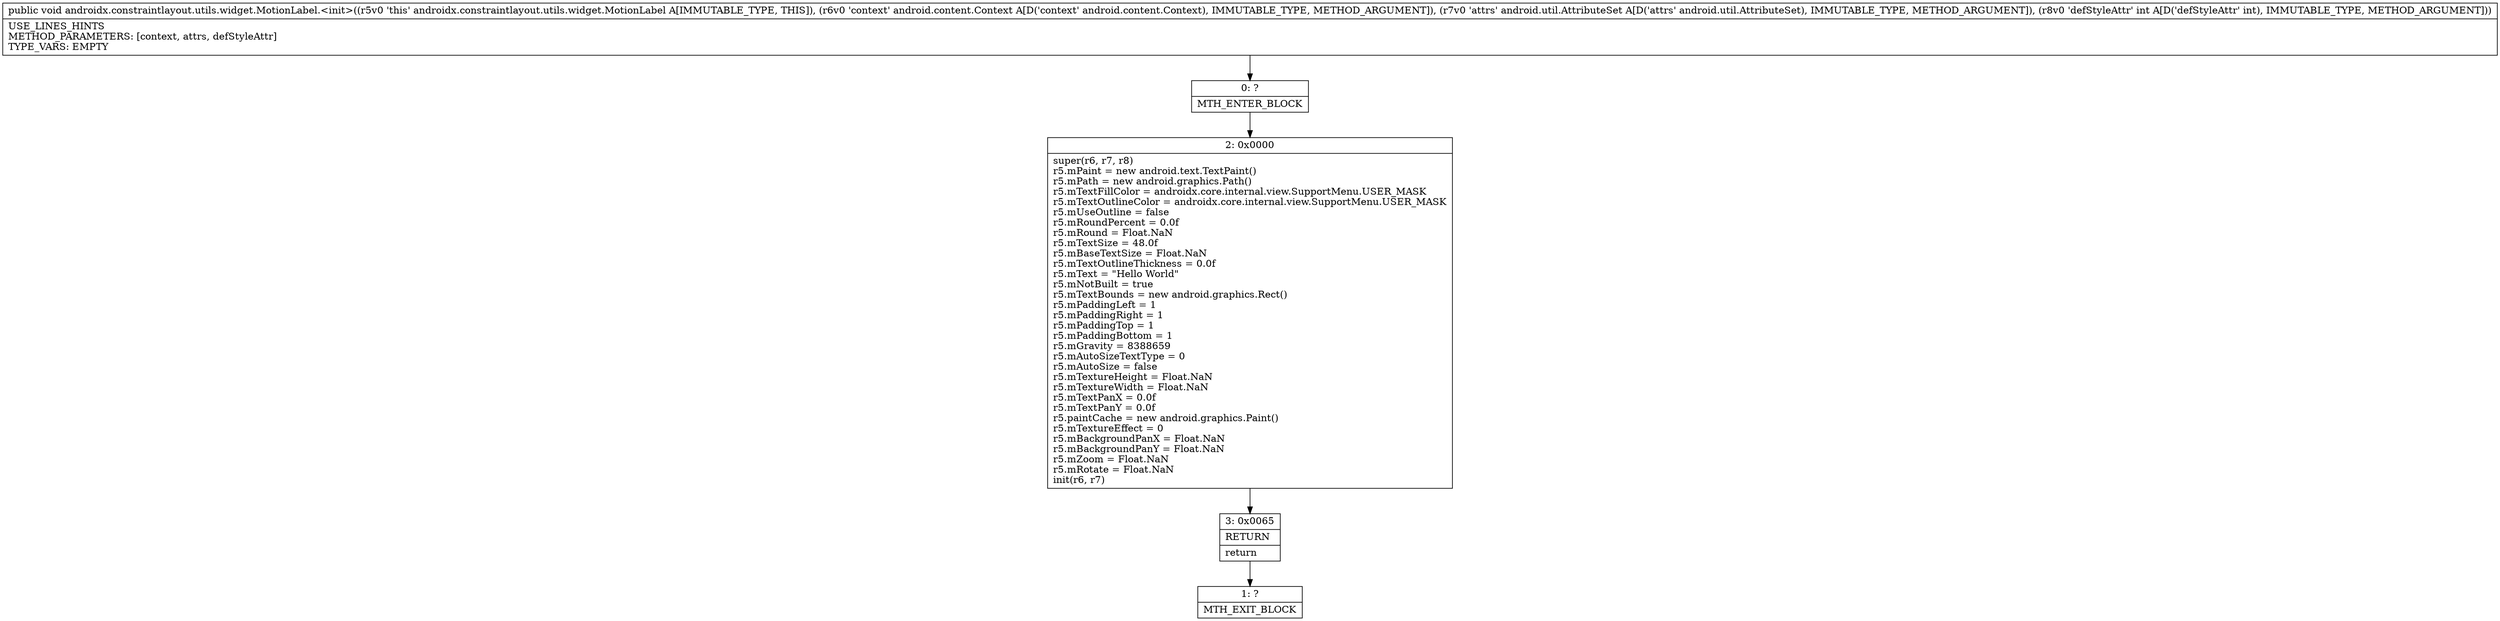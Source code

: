 digraph "CFG forandroidx.constraintlayout.utils.widget.MotionLabel.\<init\>(Landroid\/content\/Context;Landroid\/util\/AttributeSet;I)V" {
Node_0 [shape=record,label="{0\:\ ?|MTH_ENTER_BLOCK\l}"];
Node_2 [shape=record,label="{2\:\ 0x0000|super(r6, r7, r8)\lr5.mPaint = new android.text.TextPaint()\lr5.mPath = new android.graphics.Path()\lr5.mTextFillColor = androidx.core.internal.view.SupportMenu.USER_MASK\lr5.mTextOutlineColor = androidx.core.internal.view.SupportMenu.USER_MASK\lr5.mUseOutline = false\lr5.mRoundPercent = 0.0f\lr5.mRound = Float.NaN\lr5.mTextSize = 48.0f\lr5.mBaseTextSize = Float.NaN\lr5.mTextOutlineThickness = 0.0f\lr5.mText = \"Hello World\"\lr5.mNotBuilt = true\lr5.mTextBounds = new android.graphics.Rect()\lr5.mPaddingLeft = 1\lr5.mPaddingRight = 1\lr5.mPaddingTop = 1\lr5.mPaddingBottom = 1\lr5.mGravity = 8388659\lr5.mAutoSizeTextType = 0\lr5.mAutoSize = false\lr5.mTextureHeight = Float.NaN\lr5.mTextureWidth = Float.NaN\lr5.mTextPanX = 0.0f\lr5.mTextPanY = 0.0f\lr5.paintCache = new android.graphics.Paint()\lr5.mTextureEffect = 0\lr5.mBackgroundPanX = Float.NaN\lr5.mBackgroundPanY = Float.NaN\lr5.mZoom = Float.NaN\lr5.mRotate = Float.NaN\linit(r6, r7)\l}"];
Node_3 [shape=record,label="{3\:\ 0x0065|RETURN\l|return\l}"];
Node_1 [shape=record,label="{1\:\ ?|MTH_EXIT_BLOCK\l}"];
MethodNode[shape=record,label="{public void androidx.constraintlayout.utils.widget.MotionLabel.\<init\>((r5v0 'this' androidx.constraintlayout.utils.widget.MotionLabel A[IMMUTABLE_TYPE, THIS]), (r6v0 'context' android.content.Context A[D('context' android.content.Context), IMMUTABLE_TYPE, METHOD_ARGUMENT]), (r7v0 'attrs' android.util.AttributeSet A[D('attrs' android.util.AttributeSet), IMMUTABLE_TYPE, METHOD_ARGUMENT]), (r8v0 'defStyleAttr' int A[D('defStyleAttr' int), IMMUTABLE_TYPE, METHOD_ARGUMENT]))  | USE_LINES_HINTS\lMETHOD_PARAMETERS: [context, attrs, defStyleAttr]\lTYPE_VARS: EMPTY\l}"];
MethodNode -> Node_0;Node_0 -> Node_2;
Node_2 -> Node_3;
Node_3 -> Node_1;
}


